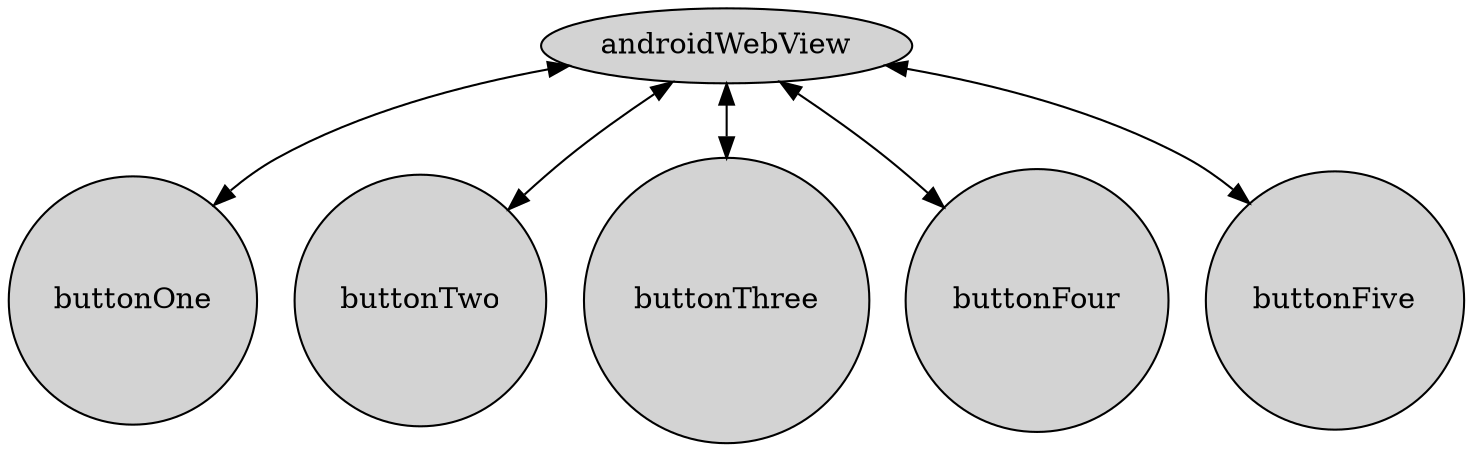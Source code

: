 digraph name{ ratio="fill" 
	compound=true

	subgraph Webview{
	node [style=filled]
	rank=same
	androidWebView    					[shape="ellipse", label="androidWebView"]
	}

	subgraph Buttons{
	node [style=filled]
	rank=same
	buttonOne							[shape="circle", label="buttonOne"]
	buttonTwo							[shape="circle", label="buttonTwo"]
	buttonThree							[shape="circle", label="buttonThree"]
	buttonFour							[shape="circle", label="buttonFour"]
	buttonFive							[shape="circle", label="buttonFive"]
	}

	androidWebView		->		buttonOne				[dir="both"]
	androidWebView		->		buttonTwo				[dir="both"]
	androidWebView		->		buttonThree				[dir="both"]
	androidWebView		->		buttonFour				[dir="both"]
	androidWebView		->		buttonFive				[dir="both"]
}
	//androidWebView		->		araraipsLocationServer	[dir="both", style="dotted"]
